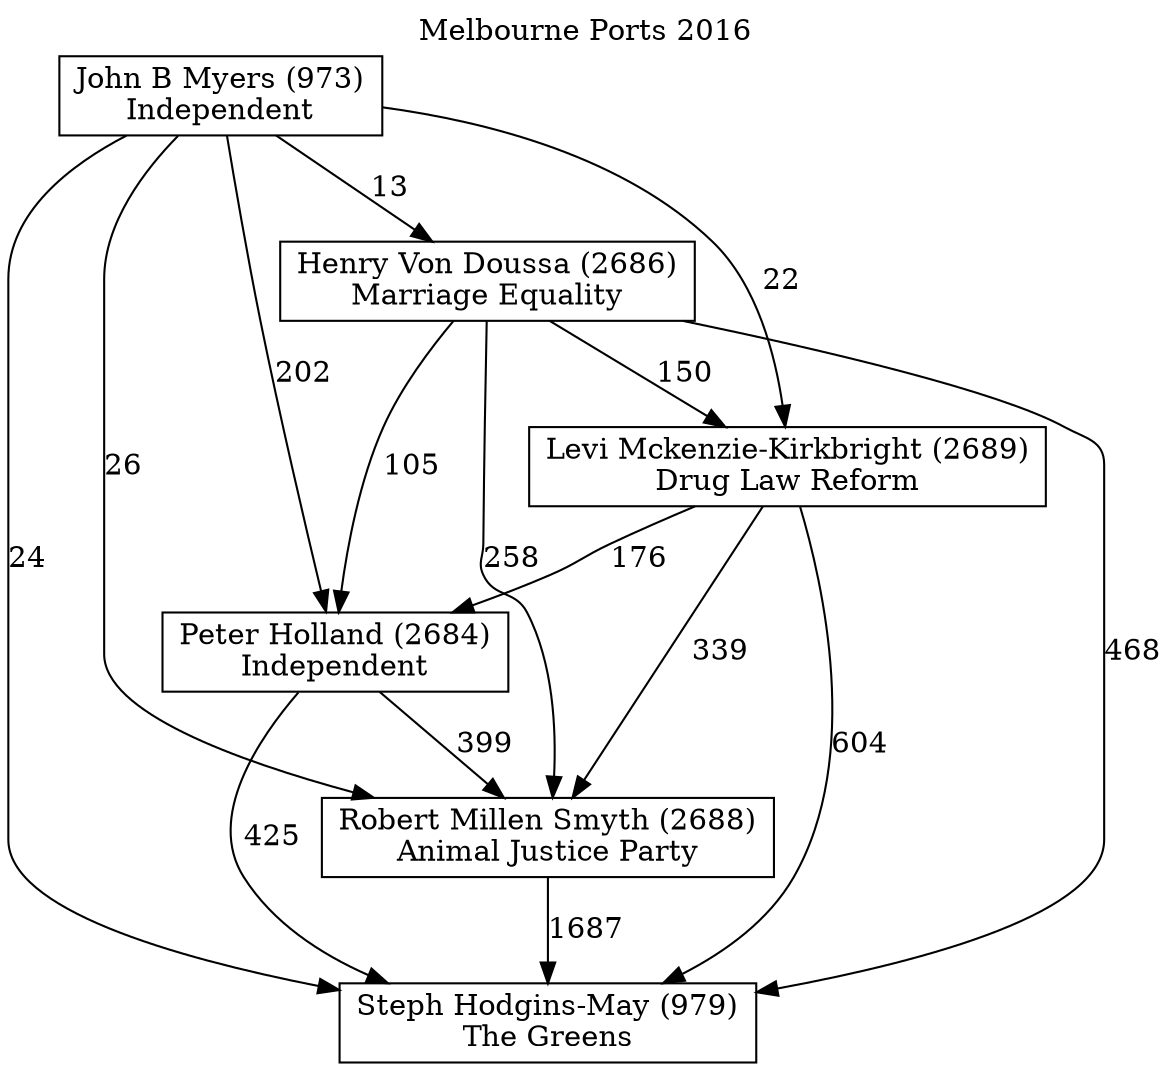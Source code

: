 // House preference flow
digraph "Steph Hodgins-May (979)_Melbourne Ports_2016" {
	graph [label="Melbourne Ports 2016" labelloc=t]
	node [shape=box]
	"Steph Hodgins-May (979)" [label="Steph Hodgins-May (979)
The Greens"]
	"Robert Millen Smyth (2688)" [label="Robert Millen Smyth (2688)
Animal Justice Party"]
	"Peter Holland (2684)" [label="Peter Holland (2684)
Independent"]
	"Levi Mckenzie-Kirkbright (2689)" [label="Levi Mckenzie-Kirkbright (2689)
Drug Law Reform"]
	"Henry Von Doussa (2686)" [label="Henry Von Doussa (2686)
Marriage Equality"]
	"John B Myers (973)" [label="John B Myers (973)
Independent"]
	"Steph Hodgins-May (979)" [label="Steph Hodgins-May (979)
The Greens"]
	"Peter Holland (2684)" [label="Peter Holland (2684)
Independent"]
	"Levi Mckenzie-Kirkbright (2689)" [label="Levi Mckenzie-Kirkbright (2689)
Drug Law Reform"]
	"Henry Von Doussa (2686)" [label="Henry Von Doussa (2686)
Marriage Equality"]
	"John B Myers (973)" [label="John B Myers (973)
Independent"]
	"Steph Hodgins-May (979)" [label="Steph Hodgins-May (979)
The Greens"]
	"Levi Mckenzie-Kirkbright (2689)" [label="Levi Mckenzie-Kirkbright (2689)
Drug Law Reform"]
	"Henry Von Doussa (2686)" [label="Henry Von Doussa (2686)
Marriage Equality"]
	"John B Myers (973)" [label="John B Myers (973)
Independent"]
	"Steph Hodgins-May (979)" [label="Steph Hodgins-May (979)
The Greens"]
	"Henry Von Doussa (2686)" [label="Henry Von Doussa (2686)
Marriage Equality"]
	"John B Myers (973)" [label="John B Myers (973)
Independent"]
	"Steph Hodgins-May (979)" [label="Steph Hodgins-May (979)
The Greens"]
	"John B Myers (973)" [label="John B Myers (973)
Independent"]
	"John B Myers (973)" [label="John B Myers (973)
Independent"]
	"Henry Von Doussa (2686)" [label="Henry Von Doussa (2686)
Marriage Equality"]
	"John B Myers (973)" [label="John B Myers (973)
Independent"]
	"John B Myers (973)" [label="John B Myers (973)
Independent"]
	"Levi Mckenzie-Kirkbright (2689)" [label="Levi Mckenzie-Kirkbright (2689)
Drug Law Reform"]
	"Henry Von Doussa (2686)" [label="Henry Von Doussa (2686)
Marriage Equality"]
	"John B Myers (973)" [label="John B Myers (973)
Independent"]
	"Levi Mckenzie-Kirkbright (2689)" [label="Levi Mckenzie-Kirkbright (2689)
Drug Law Reform"]
	"John B Myers (973)" [label="John B Myers (973)
Independent"]
	"John B Myers (973)" [label="John B Myers (973)
Independent"]
	"Henry Von Doussa (2686)" [label="Henry Von Doussa (2686)
Marriage Equality"]
	"John B Myers (973)" [label="John B Myers (973)
Independent"]
	"John B Myers (973)" [label="John B Myers (973)
Independent"]
	"Peter Holland (2684)" [label="Peter Holland (2684)
Independent"]
	"Levi Mckenzie-Kirkbright (2689)" [label="Levi Mckenzie-Kirkbright (2689)
Drug Law Reform"]
	"Henry Von Doussa (2686)" [label="Henry Von Doussa (2686)
Marriage Equality"]
	"John B Myers (973)" [label="John B Myers (973)
Independent"]
	"Peter Holland (2684)" [label="Peter Holland (2684)
Independent"]
	"Henry Von Doussa (2686)" [label="Henry Von Doussa (2686)
Marriage Equality"]
	"John B Myers (973)" [label="John B Myers (973)
Independent"]
	"Peter Holland (2684)" [label="Peter Holland (2684)
Independent"]
	"John B Myers (973)" [label="John B Myers (973)
Independent"]
	"John B Myers (973)" [label="John B Myers (973)
Independent"]
	"Henry Von Doussa (2686)" [label="Henry Von Doussa (2686)
Marriage Equality"]
	"John B Myers (973)" [label="John B Myers (973)
Independent"]
	"John B Myers (973)" [label="John B Myers (973)
Independent"]
	"Levi Mckenzie-Kirkbright (2689)" [label="Levi Mckenzie-Kirkbright (2689)
Drug Law Reform"]
	"Henry Von Doussa (2686)" [label="Henry Von Doussa (2686)
Marriage Equality"]
	"John B Myers (973)" [label="John B Myers (973)
Independent"]
	"Levi Mckenzie-Kirkbright (2689)" [label="Levi Mckenzie-Kirkbright (2689)
Drug Law Reform"]
	"John B Myers (973)" [label="John B Myers (973)
Independent"]
	"John B Myers (973)" [label="John B Myers (973)
Independent"]
	"Henry Von Doussa (2686)" [label="Henry Von Doussa (2686)
Marriage Equality"]
	"John B Myers (973)" [label="John B Myers (973)
Independent"]
	"John B Myers (973)" [label="John B Myers (973)
Independent"]
	"Robert Millen Smyth (2688)" [label="Robert Millen Smyth (2688)
Animal Justice Party"]
	"Peter Holland (2684)" [label="Peter Holland (2684)
Independent"]
	"Levi Mckenzie-Kirkbright (2689)" [label="Levi Mckenzie-Kirkbright (2689)
Drug Law Reform"]
	"Henry Von Doussa (2686)" [label="Henry Von Doussa (2686)
Marriage Equality"]
	"John B Myers (973)" [label="John B Myers (973)
Independent"]
	"Robert Millen Smyth (2688)" [label="Robert Millen Smyth (2688)
Animal Justice Party"]
	"Levi Mckenzie-Kirkbright (2689)" [label="Levi Mckenzie-Kirkbright (2689)
Drug Law Reform"]
	"Henry Von Doussa (2686)" [label="Henry Von Doussa (2686)
Marriage Equality"]
	"John B Myers (973)" [label="John B Myers (973)
Independent"]
	"Robert Millen Smyth (2688)" [label="Robert Millen Smyth (2688)
Animal Justice Party"]
	"Henry Von Doussa (2686)" [label="Henry Von Doussa (2686)
Marriage Equality"]
	"John B Myers (973)" [label="John B Myers (973)
Independent"]
	"Robert Millen Smyth (2688)" [label="Robert Millen Smyth (2688)
Animal Justice Party"]
	"John B Myers (973)" [label="John B Myers (973)
Independent"]
	"John B Myers (973)" [label="John B Myers (973)
Independent"]
	"Henry Von Doussa (2686)" [label="Henry Von Doussa (2686)
Marriage Equality"]
	"John B Myers (973)" [label="John B Myers (973)
Independent"]
	"John B Myers (973)" [label="John B Myers (973)
Independent"]
	"Levi Mckenzie-Kirkbright (2689)" [label="Levi Mckenzie-Kirkbright (2689)
Drug Law Reform"]
	"Henry Von Doussa (2686)" [label="Henry Von Doussa (2686)
Marriage Equality"]
	"John B Myers (973)" [label="John B Myers (973)
Independent"]
	"Levi Mckenzie-Kirkbright (2689)" [label="Levi Mckenzie-Kirkbright (2689)
Drug Law Reform"]
	"John B Myers (973)" [label="John B Myers (973)
Independent"]
	"John B Myers (973)" [label="John B Myers (973)
Independent"]
	"Henry Von Doussa (2686)" [label="Henry Von Doussa (2686)
Marriage Equality"]
	"John B Myers (973)" [label="John B Myers (973)
Independent"]
	"John B Myers (973)" [label="John B Myers (973)
Independent"]
	"Peter Holland (2684)" [label="Peter Holland (2684)
Independent"]
	"Levi Mckenzie-Kirkbright (2689)" [label="Levi Mckenzie-Kirkbright (2689)
Drug Law Reform"]
	"Henry Von Doussa (2686)" [label="Henry Von Doussa (2686)
Marriage Equality"]
	"John B Myers (973)" [label="John B Myers (973)
Independent"]
	"Peter Holland (2684)" [label="Peter Holland (2684)
Independent"]
	"Henry Von Doussa (2686)" [label="Henry Von Doussa (2686)
Marriage Equality"]
	"John B Myers (973)" [label="John B Myers (973)
Independent"]
	"Peter Holland (2684)" [label="Peter Holland (2684)
Independent"]
	"John B Myers (973)" [label="John B Myers (973)
Independent"]
	"John B Myers (973)" [label="John B Myers (973)
Independent"]
	"Henry Von Doussa (2686)" [label="Henry Von Doussa (2686)
Marriage Equality"]
	"John B Myers (973)" [label="John B Myers (973)
Independent"]
	"John B Myers (973)" [label="John B Myers (973)
Independent"]
	"Levi Mckenzie-Kirkbright (2689)" [label="Levi Mckenzie-Kirkbright (2689)
Drug Law Reform"]
	"Henry Von Doussa (2686)" [label="Henry Von Doussa (2686)
Marriage Equality"]
	"John B Myers (973)" [label="John B Myers (973)
Independent"]
	"Levi Mckenzie-Kirkbright (2689)" [label="Levi Mckenzie-Kirkbright (2689)
Drug Law Reform"]
	"John B Myers (973)" [label="John B Myers (973)
Independent"]
	"John B Myers (973)" [label="John B Myers (973)
Independent"]
	"Henry Von Doussa (2686)" [label="Henry Von Doussa (2686)
Marriage Equality"]
	"John B Myers (973)" [label="John B Myers (973)
Independent"]
	"John B Myers (973)" [label="John B Myers (973)
Independent"]
	"Robert Millen Smyth (2688)" -> "Steph Hodgins-May (979)" [label=1687]
	"Peter Holland (2684)" -> "Robert Millen Smyth (2688)" [label=399]
	"Levi Mckenzie-Kirkbright (2689)" -> "Peter Holland (2684)" [label=176]
	"Henry Von Doussa (2686)" -> "Levi Mckenzie-Kirkbright (2689)" [label=150]
	"John B Myers (973)" -> "Henry Von Doussa (2686)" [label=13]
	"Peter Holland (2684)" -> "Steph Hodgins-May (979)" [label=425]
	"Levi Mckenzie-Kirkbright (2689)" -> "Steph Hodgins-May (979)" [label=604]
	"Henry Von Doussa (2686)" -> "Steph Hodgins-May (979)" [label=468]
	"John B Myers (973)" -> "Steph Hodgins-May (979)" [label=24]
	"John B Myers (973)" -> "Levi Mckenzie-Kirkbright (2689)" [label=22]
	"Henry Von Doussa (2686)" -> "Peter Holland (2684)" [label=105]
	"John B Myers (973)" -> "Peter Holland (2684)" [label=202]
	"Levi Mckenzie-Kirkbright (2689)" -> "Robert Millen Smyth (2688)" [label=339]
	"Henry Von Doussa (2686)" -> "Robert Millen Smyth (2688)" [label=258]
	"John B Myers (973)" -> "Robert Millen Smyth (2688)" [label=26]
}
